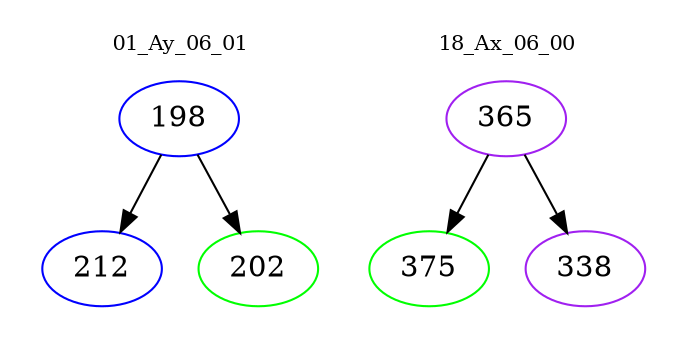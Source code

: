 digraph{
subgraph cluster_0 {
color = white
label = "01_Ay_06_01";
fontsize=10;
T0_198 [label="198", color="blue"]
T0_198 -> T0_212 [color="black"]
T0_212 [label="212", color="blue"]
T0_198 -> T0_202 [color="black"]
T0_202 [label="202", color="green"]
}
subgraph cluster_1 {
color = white
label = "18_Ax_06_00";
fontsize=10;
T1_365 [label="365", color="purple"]
T1_365 -> T1_375 [color="black"]
T1_375 [label="375", color="green"]
T1_365 -> T1_338 [color="black"]
T1_338 [label="338", color="purple"]
}
}
